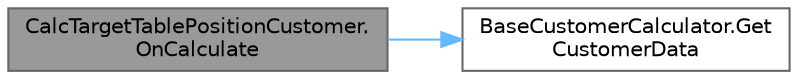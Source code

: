 digraph "CalcTargetTablePositionCustomer.OnCalculate"
{
 // LATEX_PDF_SIZE
  bgcolor="transparent";
  edge [fontname=Helvetica,fontsize=10,labelfontname=Helvetica,labelfontsize=10];
  node [fontname=Helvetica,fontsize=10,shape=box,height=0.2,width=0.4];
  rankdir="LR";
  Node1 [id="Node000001",label="CalcTargetTablePositionCustomer.\lOnCalculate",height=0.2,width=0.4,color="gray40", fillcolor="grey60", style="filled", fontcolor="black",tooltip=" "];
  Node1 -> Node2 [id="edge1_Node000001_Node000002",color="steelblue1",style="solid",tooltip=" "];
  Node2 [id="Node000002",label="BaseCustomerCalculator.Get\lCustomerData",height=0.2,width=0.4,color="grey40", fillcolor="white", style="filled",URL="$class_base_customer_calculator.html#a171c2950d1cfd4d1f3f1ee10af85952c",tooltip="客情報が存在するかのチェック"];
}
